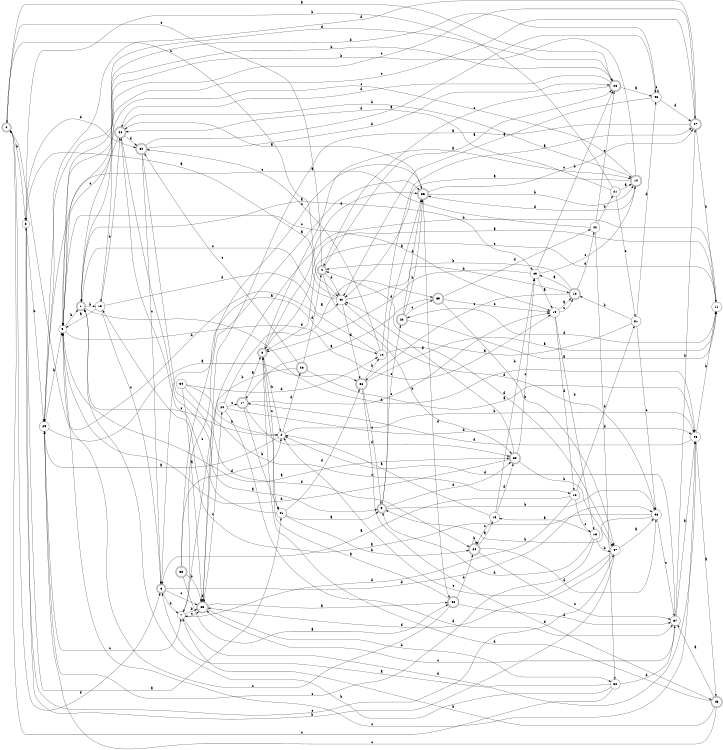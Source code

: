 digraph n40_8 {
__start0 [label="" shape="none"];

rankdir=LR;
size="8,5";

s0 [style="rounded,filled", color="black", fillcolor="white" shape="doublecircle", label="0"];
s1 [style="rounded,filled", color="black", fillcolor="white" shape="doublecircle", label="1"];
s2 [style="filled", color="black", fillcolor="white" shape="circle", label="2"];
s3 [style="filled", color="black", fillcolor="white" shape="circle", label="3"];
s4 [style="rounded,filled", color="black", fillcolor="white" shape="doublecircle", label="4"];
s5 [style="filled", color="black", fillcolor="white" shape="circle", label="5"];
s6 [style="rounded,filled", color="black", fillcolor="white" shape="doublecircle", label="6"];
s7 [style="filled", color="black", fillcolor="white" shape="circle", label="7"];
s8 [style="rounded,filled", color="black", fillcolor="white" shape="doublecircle", label="8"];
s9 [style="rounded,filled", color="black", fillcolor="white" shape="doublecircle", label="9"];
s10 [style="rounded,filled", color="black", fillcolor="white" shape="doublecircle", label="10"];
s11 [style="filled", color="black", fillcolor="white" shape="circle", label="11"];
s12 [style="rounded,filled", color="black", fillcolor="white" shape="doublecircle", label="12"];
s13 [style="filled", color="black", fillcolor="white" shape="circle", label="13"];
s14 [style="filled", color="black", fillcolor="white" shape="circle", label="14"];
s15 [style="filled", color="black", fillcolor="white" shape="circle", label="15"];
s16 [style="filled", color="black", fillcolor="white" shape="circle", label="16"];
s17 [style="rounded,filled", color="black", fillcolor="white" shape="doublecircle", label="17"];
s18 [style="filled", color="black", fillcolor="white" shape="circle", label="18"];
s19 [style="filled", color="black", fillcolor="white" shape="circle", label="19"];
s20 [style="filled", color="black", fillcolor="white" shape="circle", label="20"];
s21 [style="filled", color="black", fillcolor="white" shape="circle", label="21"];
s22 [style="rounded,filled", color="black", fillcolor="white" shape="doublecircle", label="22"];
s23 [style="rounded,filled", color="black", fillcolor="white" shape="doublecircle", label="23"];
s24 [style="rounded,filled", color="black", fillcolor="white" shape="doublecircle", label="24"];
s25 [style="filled", color="black", fillcolor="white" shape="circle", label="25"];
s26 [style="rounded,filled", color="black", fillcolor="white" shape="doublecircle", label="26"];
s27 [style="rounded,filled", color="black", fillcolor="white" shape="doublecircle", label="27"];
s28 [style="rounded,filled", color="black", fillcolor="white" shape="doublecircle", label="28"];
s29 [style="filled", color="black", fillcolor="white" shape="circle", label="29"];
s30 [style="rounded,filled", color="black", fillcolor="white" shape="doublecircle", label="30"];
s31 [style="filled", color="black", fillcolor="white" shape="circle", label="31"];
s32 [style="filled", color="black", fillcolor="white" shape="circle", label="32"];
s33 [style="rounded,filled", color="black", fillcolor="white" shape="doublecircle", label="33"];
s34 [style="filled", color="black", fillcolor="white" shape="circle", label="34"];
s35 [style="rounded,filled", color="black", fillcolor="white" shape="doublecircle", label="35"];
s36 [style="rounded,filled", color="black", fillcolor="white" shape="doublecircle", label="36"];
s37 [style="filled", color="black", fillcolor="white" shape="circle", label="37"];
s38 [style="rounded,filled", color="black", fillcolor="white" shape="doublecircle", label="38"];
s39 [style="rounded,filled", color="black", fillcolor="white" shape="doublecircle", label="39"];
s40 [style="filled", color="black", fillcolor="white" shape="circle", label="40"];
s41 [style="filled", color="black", fillcolor="white" shape="circle", label="41"];
s42 [style="filled", color="black", fillcolor="white" shape="circle", label="42"];
s43 [style="filled", color="black", fillcolor="white" shape="circle", label="43"];
s44 [style="rounded,filled", color="black", fillcolor="white" shape="doublecircle", label="44"];
s45 [style="rounded,filled", color="black", fillcolor="white" shape="doublecircle", label="45"];
s46 [style="rounded,filled", color="black", fillcolor="white" shape="doublecircle", label="46"];
s47 [style="filled", color="black", fillcolor="white" shape="circle", label="47"];
s48 [style="filled", color="black", fillcolor="white" shape="circle", label="48"];
s49 [style="filled", color="black", fillcolor="white" shape="circle", label="49"];
s0 -> s28 [label="a"];
s0 -> s3 [label="b"];
s0 -> s40 [label="c"];
s0 -> s6 [label="d"];
s1 -> s49 [label="a"];
s1 -> s13 [label="b"];
s1 -> s27 [label="c"];
s1 -> s25 [label="d"];
s2 -> s29 [label="a"];
s2 -> s25 [label="b"];
s2 -> s1 [label="c"];
s2 -> s26 [label="d"];
s3 -> s41 [label="a"];
s3 -> s29 [label="b"];
s3 -> s47 [label="c"];
s3 -> s30 [label="d"];
s4 -> s28 [label="a"];
s4 -> s38 [label="b"];
s4 -> s0 [label="c"];
s4 -> s40 [label="d"];
s5 -> s38 [label="a"];
s5 -> s1 [label="b"];
s5 -> s19 [label="c"];
s5 -> s19 [label="d"];
s6 -> s14 [label="a"];
s6 -> s7 [label="b"];
s6 -> s23 [label="c"];
s6 -> s48 [label="d"];
s7 -> s35 [label="a"];
s7 -> s23 [label="b"];
s7 -> s23 [label="c"];
s7 -> s25 [label="d"];
s8 -> s10 [label="a"];
s8 -> s2 [label="b"];
s8 -> s41 [label="c"];
s8 -> s35 [label="d"];
s9 -> s35 [label="a"];
s9 -> s48 [label="b"];
s9 -> s22 [label="c"];
s9 -> s38 [label="d"];
s10 -> s40 [label="a"];
s10 -> s5 [label="b"];
s10 -> s13 [label="c"];
s10 -> s35 [label="d"];
s11 -> s8 [label="a"];
s11 -> s23 [label="b"];
s11 -> s8 [label="c"];
s11 -> s22 [label="d"];
s12 -> s49 [label="a"];
s12 -> s4 [label="b"];
s12 -> s36 [label="c"];
s12 -> s42 [label="d"];
s13 -> s5 [label="a"];
s13 -> s44 [label="b"];
s13 -> s6 [label="c"];
s13 -> s40 [label="d"];
s14 -> s27 [label="a"];
s14 -> s0 [label="b"];
s14 -> s30 [label="c"];
s14 -> s47 [label="d"];
s15 -> s2 [label="a"];
s15 -> s49 [label="b"];
s15 -> s24 [label="c"];
s15 -> s38 [label="d"];
s16 -> s15 [label="a"];
s16 -> s47 [label="b"];
s16 -> s29 [label="c"];
s16 -> s9 [label="d"];
s17 -> s8 [label="a"];
s17 -> s41 [label="b"];
s17 -> s19 [label="c"];
s17 -> s38 [label="d"];
s18 -> s6 [label="a"];
s18 -> s31 [label="b"];
s18 -> s16 [label="c"];
s18 -> s7 [label="d"];
s19 -> s12 [label="a"];
s19 -> s16 [label="b"];
s19 -> s12 [label="c"];
s19 -> s18 [label="d"];
s20 -> s39 [label="a"];
s20 -> s25 [label="b"];
s20 -> s17 [label="c"];
s20 -> s37 [label="d"];
s21 -> s10 [label="a"];
s21 -> s3 [label="b"];
s21 -> s31 [label="c"];
s21 -> s44 [label="d"];
s22 -> s11 [label="a"];
s22 -> s35 [label="b"];
s22 -> s39 [label="c"];
s22 -> s35 [label="d"];
s23 -> s46 [label="a"];
s23 -> s32 [label="b"];
s23 -> s20 [label="c"];
s23 -> s23 [label="d"];
s24 -> s15 [label="a"];
s24 -> s24 [label="b"];
s24 -> s37 [label="c"];
s24 -> s48 [label="d"];
s25 -> s45 [label="a"];
s25 -> s11 [label="b"];
s25 -> s5 [label="c"];
s25 -> s17 [label="d"];
s26 -> s25 [label="a"];
s26 -> s7 [label="b"];
s26 -> s30 [label="c"];
s26 -> s4 [label="d"];
s27 -> s23 [label="a"];
s27 -> s11 [label="b"];
s27 -> s1 [label="c"];
s27 -> s29 [label="d"];
s28 -> s43 [label="a"];
s28 -> s5 [label="b"];
s28 -> s4 [label="c"];
s28 -> s44 [label="d"];
s29 -> s36 [label="a"];
s29 -> s5 [label="b"];
s29 -> s7 [label="c"];
s29 -> s28 [label="d"];
s30 -> s43 [label="a"];
s30 -> s28 [label="b"];
s30 -> s6 [label="c"];
s30 -> s24 [label="d"];
s31 -> s4 [label="a"];
s31 -> s12 [label="b"];
s31 -> s48 [label="c"];
s31 -> s43 [label="d"];
s32 -> s6 [label="a"];
s32 -> s1 [label="b"];
s32 -> s0 [label="c"];
s32 -> s37 [label="d"];
s33 -> s46 [label="a"];
s33 -> s23 [label="b"];
s33 -> s35 [label="c"];
s33 -> s2 [label="d"];
s34 -> s23 [label="a"];
s34 -> s2 [label="b"];
s34 -> s18 [label="c"];
s34 -> s14 [label="d"];
s35 -> s44 [label="a"];
s35 -> s10 [label="b"];
s35 -> s27 [label="c"];
s35 -> s46 [label="d"];
s36 -> s11 [label="a"];
s36 -> s14 [label="b"];
s36 -> s9 [label="c"];
s36 -> s45 [label="d"];
s37 -> s25 [label="a"];
s37 -> s27 [label="b"];
s37 -> s23 [label="c"];
s37 -> s2 [label="d"];
s38 -> s40 [label="a"];
s38 -> s47 [label="b"];
s38 -> s49 [label="c"];
s38 -> s5 [label="d"];
s39 -> s17 [label="a"];
s39 -> s47 [label="b"];
s39 -> s19 [label="c"];
s39 -> s42 [label="d"];
s40 -> s3 [label="a"];
s40 -> s12 [label="b"];
s40 -> s1 [label="c"];
s40 -> s36 [label="d"];
s41 -> s9 [label="a"];
s41 -> s24 [label="b"];
s41 -> s44 [label="c"];
s41 -> s36 [label="d"];
s42 -> s29 [label="a"];
s42 -> s21 [label="b"];
s42 -> s28 [label="c"];
s42 -> s32 [label="d"];
s43 -> s40 [label="a"];
s43 -> s5 [label="b"];
s43 -> s43 [label="c"];
s43 -> s27 [label="d"];
s44 -> s9 [label="a"];
s44 -> s10 [label="b"];
s44 -> s5 [label="c"];
s44 -> s30 [label="d"];
s45 -> s37 [label="a"];
s45 -> s7 [label="b"];
s45 -> s29 [label="c"];
s45 -> s8 [label="d"];
s46 -> s8 [label="a"];
s46 -> s24 [label="b"];
s46 -> s5 [label="c"];
s46 -> s37 [label="d"];
s47 -> s48 [label="a"];
s47 -> s3 [label="b"];
s47 -> s2 [label="c"];
s47 -> s23 [label="d"];
s48 -> s13 [label="a"];
s48 -> s9 [label="b"];
s48 -> s37 [label="c"];
s48 -> s40 [label="d"];
s49 -> s19 [label="a"];
s49 -> s28 [label="b"];
s49 -> s10 [label="c"];
s49 -> s8 [label="d"];

}